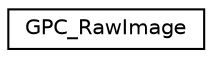 digraph G
{
  edge [fontname="Helvetica",fontsize="10",labelfontname="Helvetica",labelfontsize="10"];
  node [fontname="Helvetica",fontsize="10",shape=record];
  rankdir=LR;
  Node1 [label="GPC_RawImage",height=0.2,width=0.4,color="black", fillcolor="white", style="filled",URL="$dd/dcd/classGPC__RawImage.html"];
}
